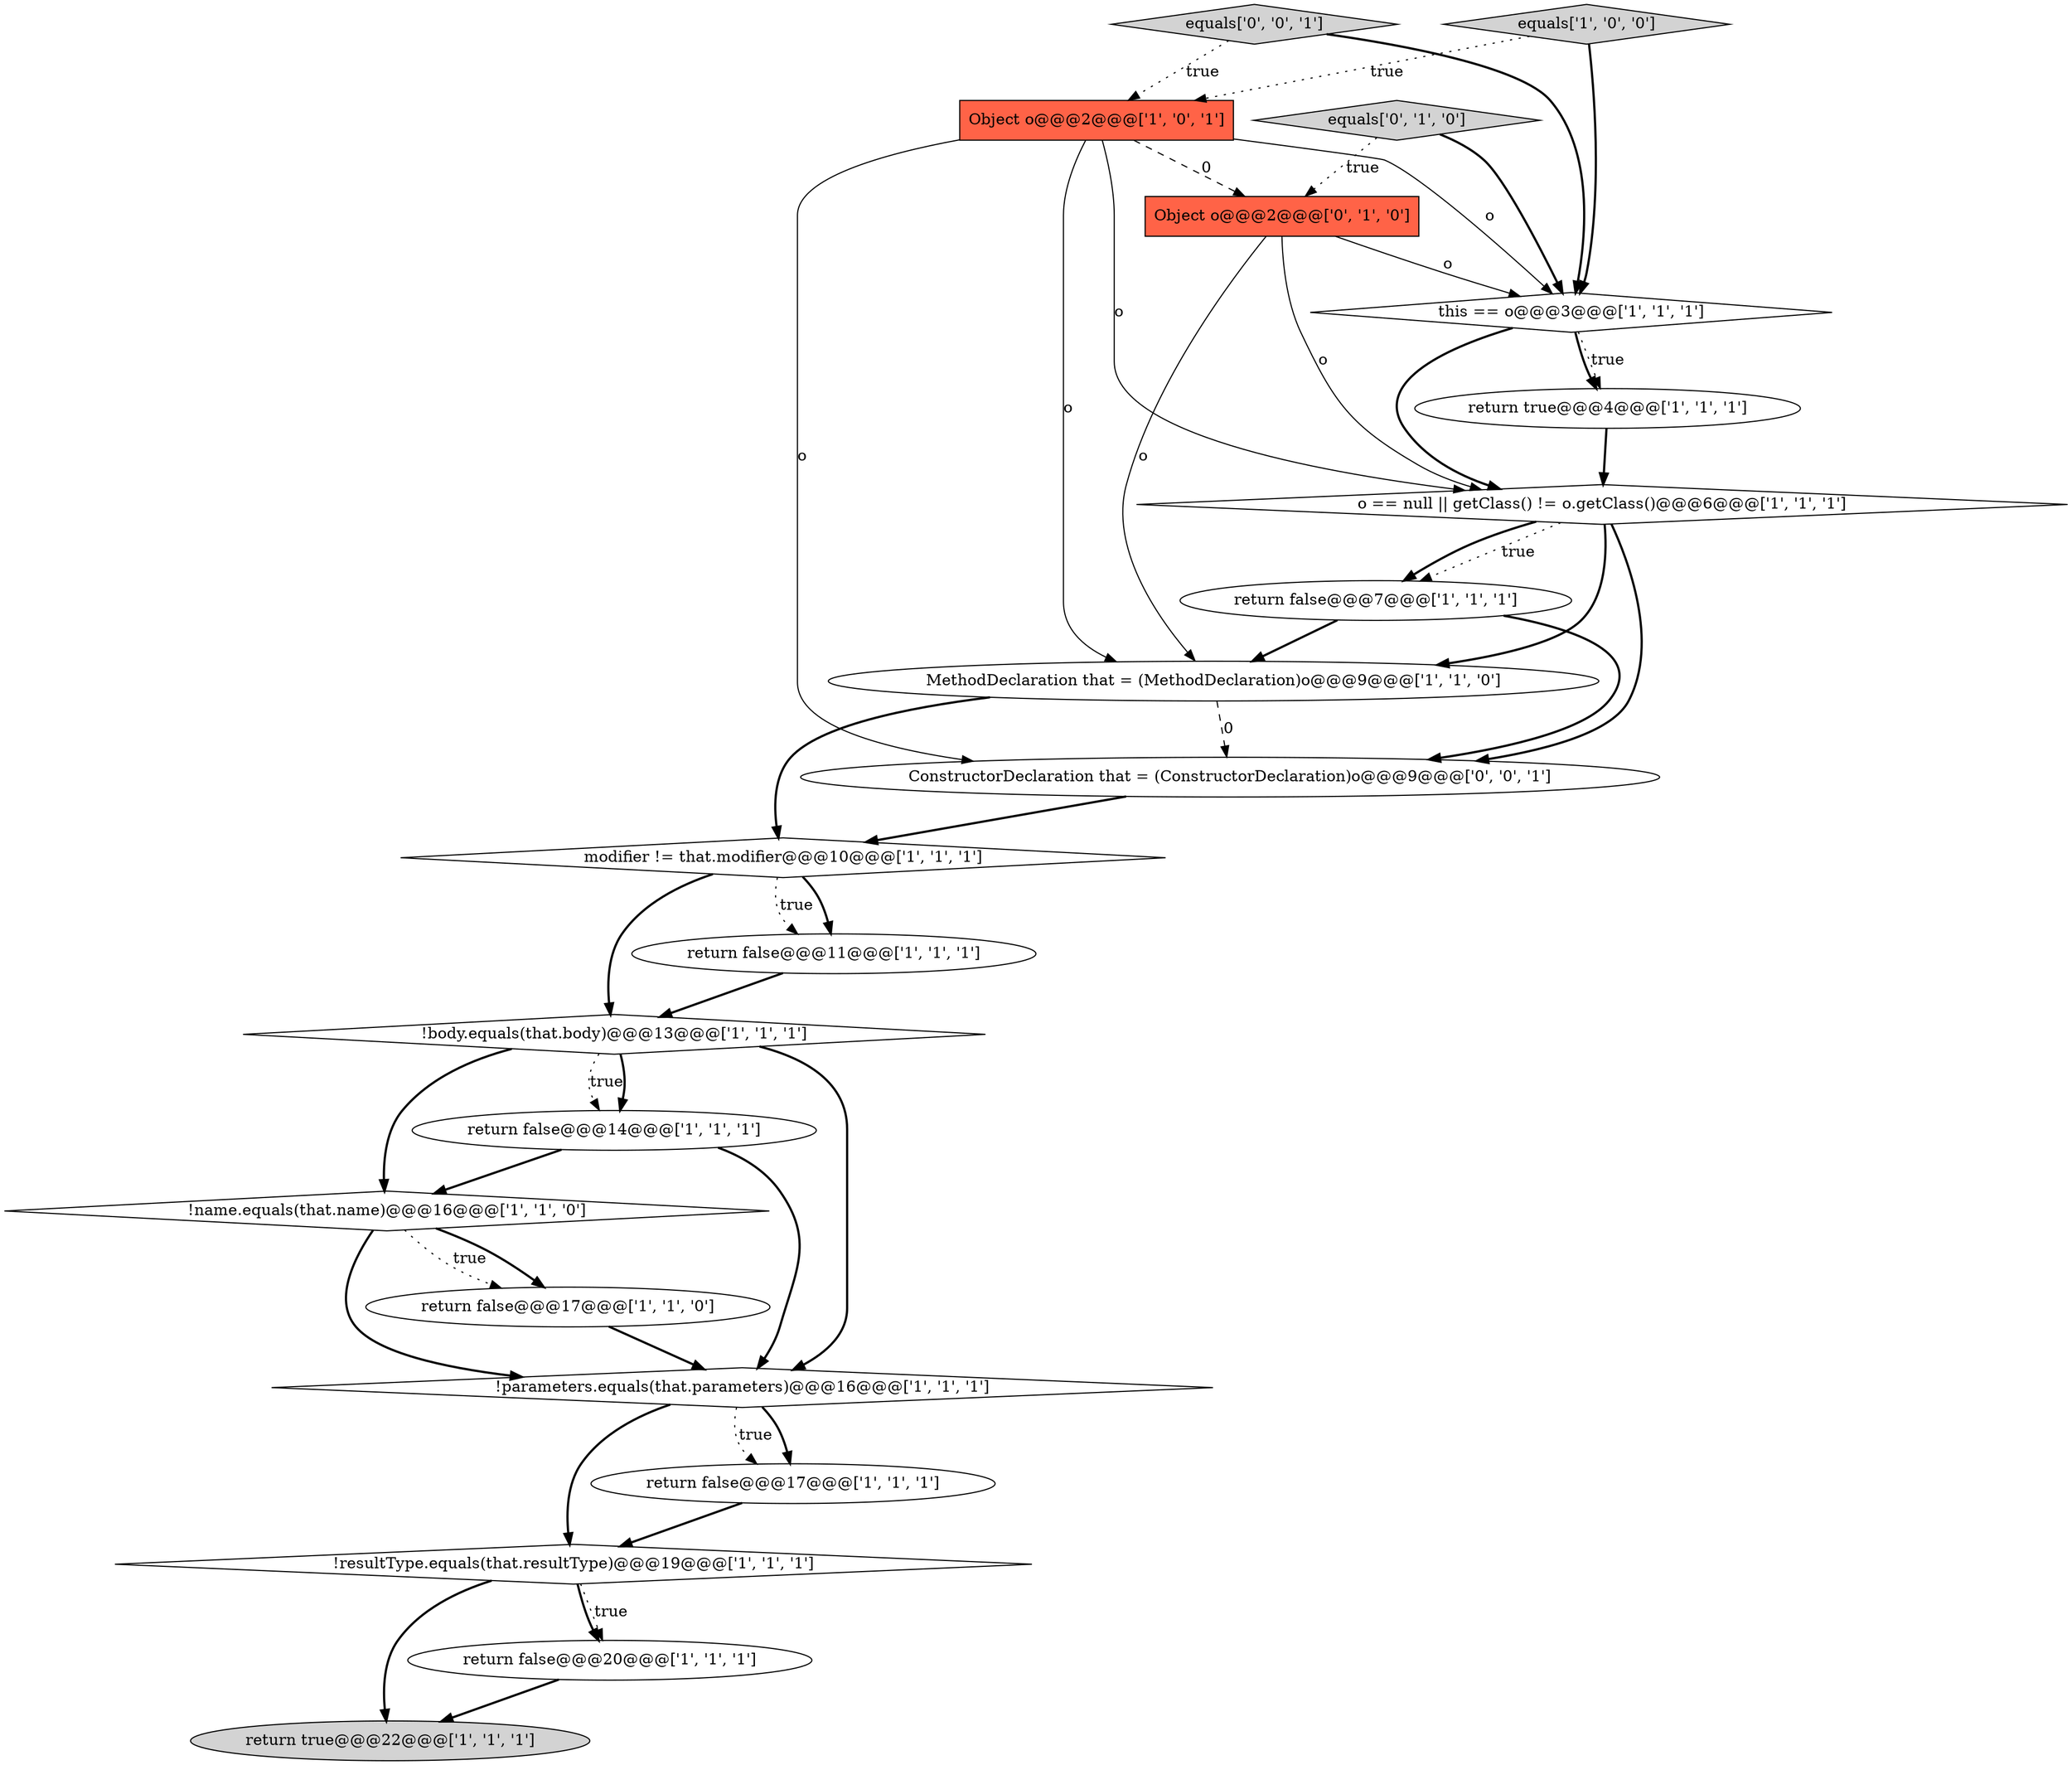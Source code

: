 digraph {
18 [style = filled, label = "equals['0', '1', '0']", fillcolor = lightgray, shape = diamond image = "AAA0AAABBB2BBB"];
6 [style = filled, label = "!parameters.equals(that.parameters)@@@16@@@['1', '1', '1']", fillcolor = white, shape = diamond image = "AAA0AAABBB1BBB"];
12 [style = filled, label = "!resultType.equals(that.resultType)@@@19@@@['1', '1', '1']", fillcolor = white, shape = diamond image = "AAA0AAABBB1BBB"];
1 [style = filled, label = "return false@@@20@@@['1', '1', '1']", fillcolor = white, shape = ellipse image = "AAA0AAABBB1BBB"];
13 [style = filled, label = "return false@@@7@@@['1', '1', '1']", fillcolor = white, shape = ellipse image = "AAA0AAABBB1BBB"];
8 [style = filled, label = "!name.equals(that.name)@@@16@@@['1', '1', '0']", fillcolor = white, shape = diamond image = "AAA0AAABBB1BBB"];
9 [style = filled, label = "modifier != that.modifier@@@10@@@['1', '1', '1']", fillcolor = white, shape = diamond image = "AAA0AAABBB1BBB"];
7 [style = filled, label = "return true@@@4@@@['1', '1', '1']", fillcolor = white, shape = ellipse image = "AAA0AAABBB1BBB"];
19 [style = filled, label = "Object o@@@2@@@['0', '1', '0']", fillcolor = tomato, shape = box image = "AAA1AAABBB2BBB"];
17 [style = filled, label = "return true@@@22@@@['1', '1', '1']", fillcolor = lightgray, shape = ellipse image = "AAA0AAABBB1BBB"];
3 [style = filled, label = "MethodDeclaration that = (MethodDeclaration)o@@@9@@@['1', '1', '0']", fillcolor = white, shape = ellipse image = "AAA0AAABBB1BBB"];
10 [style = filled, label = "Object o@@@2@@@['1', '0', '1']", fillcolor = tomato, shape = box image = "AAA0AAABBB1BBB"];
15 [style = filled, label = "return false@@@17@@@['1', '1', '1']", fillcolor = white, shape = ellipse image = "AAA0AAABBB1BBB"];
4 [style = filled, label = "return false@@@17@@@['1', '1', '0']", fillcolor = white, shape = ellipse image = "AAA0AAABBB1BBB"];
11 [style = filled, label = "return false@@@11@@@['1', '1', '1']", fillcolor = white, shape = ellipse image = "AAA0AAABBB1BBB"];
5 [style = filled, label = "o == null || getClass() != o.getClass()@@@6@@@['1', '1', '1']", fillcolor = white, shape = diamond image = "AAA0AAABBB1BBB"];
14 [style = filled, label = "!body.equals(that.body)@@@13@@@['1', '1', '1']", fillcolor = white, shape = diamond image = "AAA0AAABBB1BBB"];
2 [style = filled, label = "equals['1', '0', '0']", fillcolor = lightgray, shape = diamond image = "AAA0AAABBB1BBB"];
21 [style = filled, label = "ConstructorDeclaration that = (ConstructorDeclaration)o@@@9@@@['0', '0', '1']", fillcolor = white, shape = ellipse image = "AAA0AAABBB3BBB"];
16 [style = filled, label = "this == o@@@3@@@['1', '1', '1']", fillcolor = white, shape = diamond image = "AAA0AAABBB1BBB"];
0 [style = filled, label = "return false@@@14@@@['1', '1', '1']", fillcolor = white, shape = ellipse image = "AAA0AAABBB1BBB"];
20 [style = filled, label = "equals['0', '0', '1']", fillcolor = lightgray, shape = diamond image = "AAA0AAABBB3BBB"];
5->3 [style = bold, label=""];
10->16 [style = solid, label="o"];
9->11 [style = bold, label=""];
19->3 [style = solid, label="o"];
14->0 [style = dotted, label="true"];
11->14 [style = bold, label=""];
4->6 [style = bold, label=""];
0->6 [style = bold, label=""];
3->21 [style = dashed, label="0"];
10->19 [style = dashed, label="0"];
9->11 [style = dotted, label="true"];
12->17 [style = bold, label=""];
18->19 [style = dotted, label="true"];
16->7 [style = bold, label=""];
12->1 [style = dotted, label="true"];
8->6 [style = bold, label=""];
10->3 [style = solid, label="o"];
12->1 [style = bold, label=""];
8->4 [style = dotted, label="true"];
6->15 [style = bold, label=""];
1->17 [style = bold, label=""];
19->5 [style = solid, label="o"];
2->16 [style = bold, label=""];
3->9 [style = bold, label=""];
16->7 [style = dotted, label="true"];
5->21 [style = bold, label=""];
5->13 [style = dotted, label="true"];
7->5 [style = bold, label=""];
18->16 [style = bold, label=""];
21->9 [style = bold, label=""];
20->16 [style = bold, label=""];
13->3 [style = bold, label=""];
14->0 [style = bold, label=""];
5->13 [style = bold, label=""];
20->10 [style = dotted, label="true"];
0->8 [style = bold, label=""];
9->14 [style = bold, label=""];
16->5 [style = bold, label=""];
10->5 [style = solid, label="o"];
10->21 [style = solid, label="o"];
14->8 [style = bold, label=""];
15->12 [style = bold, label=""];
8->4 [style = bold, label=""];
13->21 [style = bold, label=""];
14->6 [style = bold, label=""];
6->12 [style = bold, label=""];
2->10 [style = dotted, label="true"];
6->15 [style = dotted, label="true"];
19->16 [style = solid, label="o"];
}
